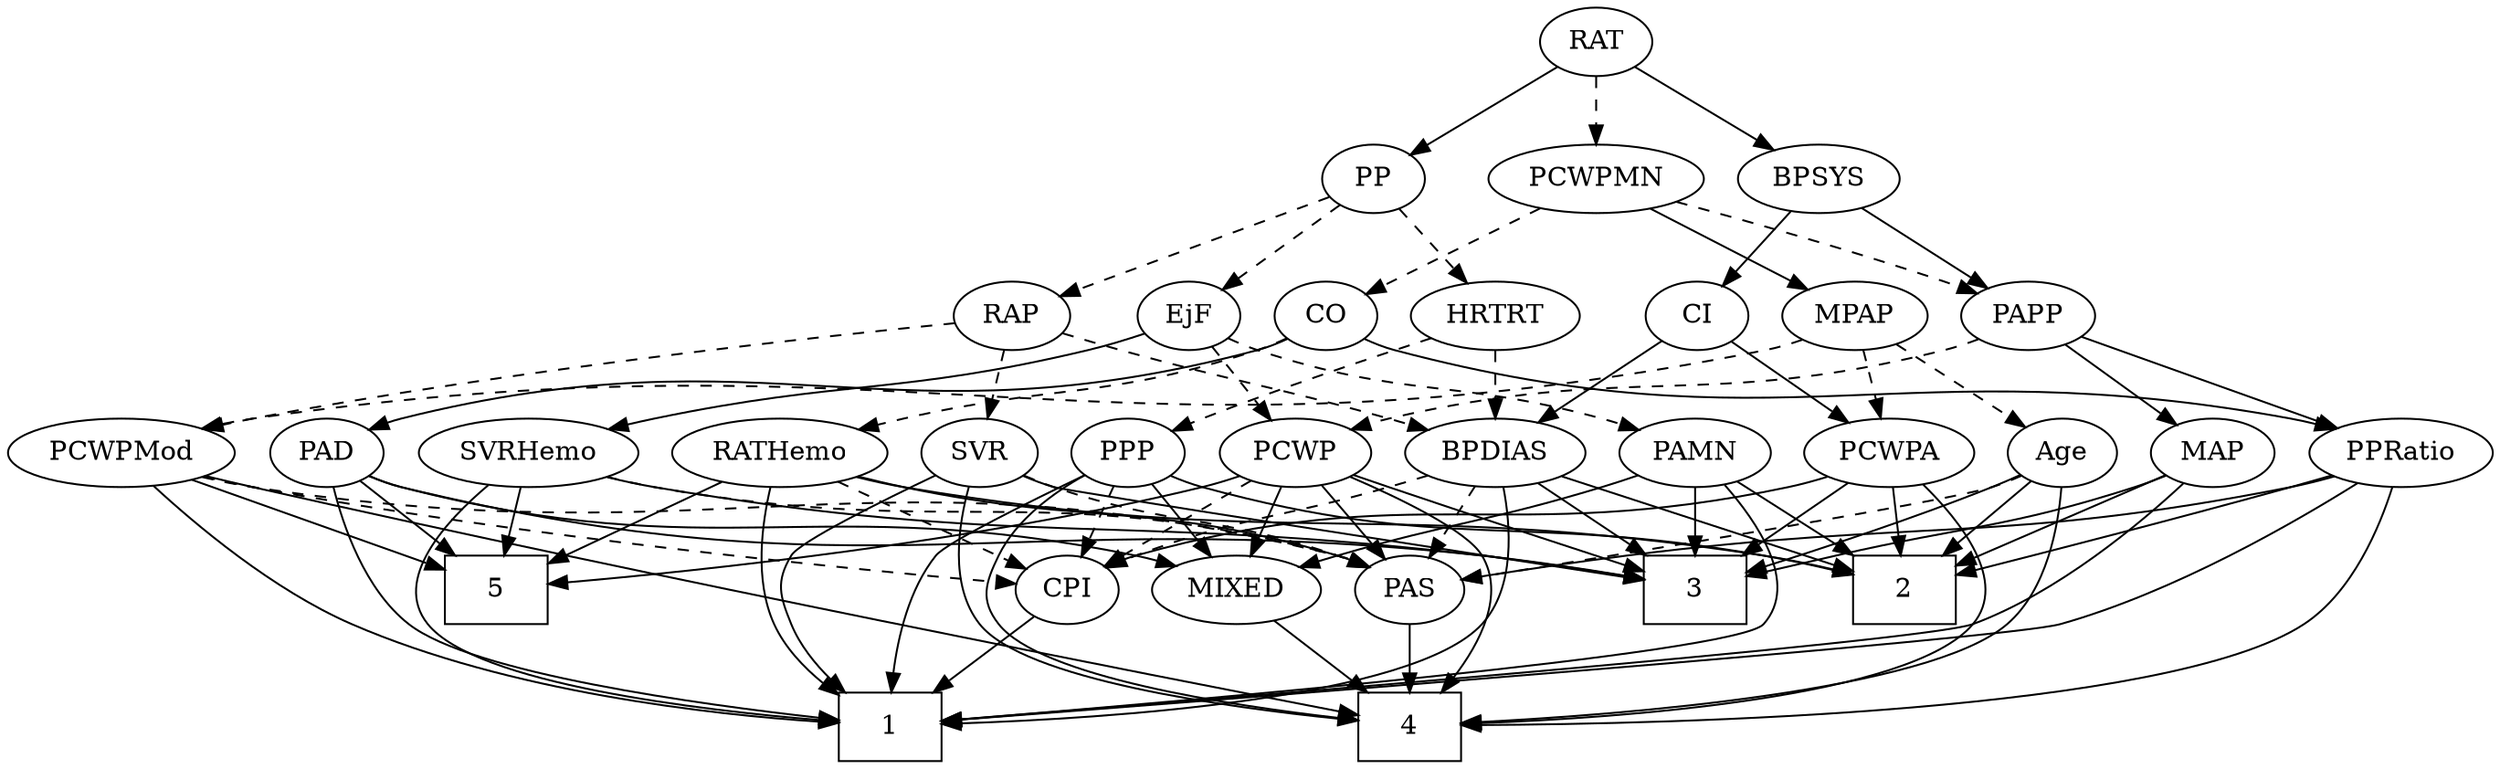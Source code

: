 strict digraph {
	graph [bb="0,0,1189.6,396"];
	node [label="\N"];
	1	[height=0.5,
		pos="710.6,18",
		shape=box,
		width=0.75];
	2	[height=0.5,
		pos="278.6,90",
		shape=box,
		width=0.75];
	3	[height=0.5,
		pos="464.6,90",
		shape=box,
		width=0.75];
	4	[height=0.5,
		pos="549.6,18",
		shape=box,
		width=0.75];
	5	[height=0.5,
		pos="930.6,90",
		shape=box,
		width=0.75];
	Age	[height=0.5,
		pos="304.6,162",
		width=0.75];
	Age -> 2	[pos="e,285.08,108.45 298.43,144.41 295.51,136.54 291.94,126.93 288.64,118.04",
		style=solid];
	Age -> 3	[pos="e,437.38,102.29 325.86,150.8 330.69,148.53 335.81,146.15 340.6,144 369.81,130.86 403.23,116.63 428,106.22",
		style=solid];
	Age -> 4	[pos="e,522.15,19.423 285.67,148.98 260.28,131.39 220.76,97.927 242.6,72 276.63,31.583 437.55,21.987 511.84,19.709",
		style=solid];
	PAS	[height=0.5,
		pos="782.6,90",
		width=0.75];
	Age -> PAS	[pos="e,762.13,102.18 325.06,149.82 330.02,147.54 335.39,145.41 340.6,144 515.43,96.588 571.76,155.41 746.6,108 748.55,107.47 750.52,106.84 \
752.49,106.14",
		style=dashed];
	EjF	[height=0.5,
		pos="648.6,234",
		width=0.75];
	PAMN	[height=0.5,
		pos="385.6,162",
		width=1.011];
	EjF -> PAMN	[pos="e,412.96,174.16 628.01,222.22 623.06,219.92 617.72,217.69 612.6,216 534.28,190.2 509.88,202.65 430.6,180 427.98,179.25 425.29,178.42 \
422.61,177.53",
		style=dashed];
	SVRHemo	[height=0.5,
		pos="943.6,162",
		width=1.3902];
	EjF -> SVRHemo	[pos="e,906.23,174.13 674.21,227.77 717.66,218.78 808.53,199.48 884.6,180 888.44,179.02 892.41,177.96 896.39,176.87",
		style=solid];
	PCWP	[height=0.5,
		pos="648.6,162",
		width=0.97491];
	EjF -> PCWP	[pos="e,648.6,180.1 648.6,215.7 648.6,207.98 648.6,198.71 648.6,190.11",
		style=dashed];
	RAP	[height=0.5,
		pos="880.6,234",
		width=0.77632];
	SVR	[height=0.5,
		pos="1039.6,162",
		width=0.77632];
	RAP -> SVR	[pos="e,1017.3,173.32 903.59,223.18 928.17,212.65 968.23,195.36 1002.6,180 1004.4,179.2 1006.2,178.37 1008.1,177.54",
		style=dashed];
	PCWPMod	[height=0.5,
		pos="1137.6,162",
		width=1.4443];
	RAP -> PCWPMod	[pos="e,1098.6,173.93 905.99,226.2 943.37,216.18 1015.4,196.8 1076.6,180 1080.6,178.9 1084.7,177.76 1088.9,176.61",
		style=dashed];
	BPDIAS	[height=0.5,
		pos="553.6,162",
		width=1.1735];
	RAP -> BPDIAS	[pos="e,584.96,174.18 853.69,229.04 804.02,221.47 694.76,203.57 604.6,180 601.39,179.16 598.09,178.23 594.79,177.24",
		style=dashed];
	MIXED	[height=0.5,
		pos="549.6,90",
		width=1.1193];
	MIXED -> 4	[pos="e,549.6,36.104 549.6,71.697 549.6,63.983 549.6,54.712 549.6,46.112",
		style=solid];
	MPAP	[height=0.5,
		pos="357.6,234",
		width=0.97491];
	MPAP -> Age	[pos="e,316.46,178.67 345.3,216.76 338.59,207.89 330.14,196.74 322.69,186.89",
		style=dashed];
	MPAP -> PCWPMod	[pos="e,1100.5,174.72 388.91,225.64 404.89,222.17 424.68,218.29 442.6,216 722.55,180.24 798.16,226.15 1076.6,180 1081.1,179.25 1085.8,\
178.3 1090.4,177.22",
		style=dashed];
	PCWPA	[height=0.5,
		pos="41.596,162",
		width=1.1555];
	MPAP -> PCWPA	[pos="e,72.305,174.3 329.22,223.26 321.01,220.67 312,218.03 303.6,216 210.69,193.6 184.24,203.46 91.596,180 88.441,179.2 85.199,178.3 \
81.956,177.33",
		style=dashed];
	BPSYS	[height=0.5,
		pos="256.6,306",
		width=1.0471];
	CI	[height=0.5,
		pos="185.6,234",
		width=0.75];
	BPSYS -> CI	[pos="e,200.34,249.54 240.84,289.46 231.11,279.87 218.48,267.42 207.75,256.84",
		style=solid];
	PAPP	[height=0.5,
		pos="262.6,234",
		width=0.88464];
	BPSYS -> PAPP	[pos="e,261.13,252.1 258.08,287.7 258.74,279.98 259.54,270.71 260.27,262.11",
		style=solid];
	PAD	[height=0.5,
		pos="730.6,162",
		width=0.79437];
	PAD -> 1	[pos="e,737.8,23.922 753.31,150.53 776.89,139.12 811.36,120.81 818.6,108 826.47,94.07 827.06,85.579 818.6,72 803.16,47.229 772.39,33.709 \
747.63,26.537",
		style=solid];
	PAD -> 3	[pos="e,491.82,104.74 708.83,150.21 703.61,147.92 697.98,145.68 692.6,144 612.73,119.03 585.18,133.61 501.48,107.81",
		style=solid];
	PAD -> 5	[pos="e,903.35,98.963 752.94,150.54 758.04,148.28 763.47,145.98 768.6,144 810.88,127.68 860.55,111.92 893.64,101.89",
		style=solid];
	PAD -> MIXED	[pos="e,580.51,101.79 708.2,150.69 703.1,148.42 697.68,146.08 692.6,144 658.39,130.03 618.99,115.54 590.21,105.25",
		style=solid];
	CO	[height=0.5,
		pos="576.6,234",
		width=0.75];
	CO -> PAD	[pos="e,708,173.12 597.89,222.86 602.71,220.59 607.83,218.2 612.6,216 620.91,212.17 666.54,191.7 698.56,177.35",
		style=solid];
	RATHemo	[height=0.5,
		pos="826.6,162",
		width=1.3721];
	CO -> RATHemo	[pos="e,789.87,174.12 597.22,222.34 602.17,220.04 607.5,217.77 612.6,216 679.82,192.67 699.76,198.01 768.6,180 772.37,179.01 776.27,177.95 \
780.19,176.86",
		style=dashed];
	PPRatio	[height=0.5,
		pos="140.6,162",
		width=1.1013];
	CO -> PPRatio	[pos="e,169.46,174.47 556.12,221.87 551.16,219.59 545.79,217.45 540.6,216 389.1,173.82 342.03,214.5 188.6,180 185.45,179.29 182.22,178.44 \
179,177.5",
		style=solid];
	PAS -> 4	[pos="e,576.84,24.709 761.54,78.291 756.7,76.045 751.53,73.811 746.6,72 692.16,52.005 626.76,35.905 586.7,26.898",
		style=solid];
	PAMN -> 1	[pos="e,683.47,23.18 387,143.71 389.62,123.34 397.13,89.997 418.6,72 428.34,63.83 596.78,36.731 673.3,24.765",
		style=solid];
	PAMN -> 2	[pos="e,304.61,108.02 364.46,147.17 349.83,137.6 330.04,124.65 313.14,113.6",
		style=solid];
	PAMN -> 3	[pos="e,445.27,108.13 402.74,145.81 412.91,136.79 426.04,125.16 437.59,114.93",
		style=solid];
	PAMN -> MIXED	[pos="e,521.52,102.98 412.31,149.6 439.42,138.03 481.62,120.01 512.08,107.01",
		style=solid];
	RATHemo -> 1	[pos="e,737.8,21.906 834.3,144.05 841.72,124.91 849.92,93.624 835.6,72 816.21,42.728 777.07,29.577 747.73,23.697",
		style=solid];
	RATHemo -> 2	[pos="e,305.69,94.131 790.96,149.46 783.62,147.4 775.9,145.45 768.6,144 619.53,114.51 579.65,124.56 428.6,108 390.14,103.79 346.17,98.78 \
315.82,95.296",
		style=solid];
	RATHemo -> 5	[pos="e,905.15,108.13 849.16,145.81 863.07,136.45 881.18,124.26 896.78,113.76",
		style=solid];
	RATHemo -> PAS	[pos="e,792.55,106.83 815.95,144.05 810.55,135.47 803.9,124.89 797.96,115.44",
		style=solid];
	CPI	[height=0.5,
		pos="710.6,90",
		width=0.75];
	RATHemo -> CPI	[pos="e,729.9,102.65 802.28,146.33 783.7,135.11 758.06,119.64 738.61,107.91",
		style=dashed];
	CPI -> 1	[pos="e,710.6,36.104 710.6,71.697 710.6,63.983 710.6,54.712 710.6,46.112",
		style=solid];
	RAT	[height=0.5,
		pos="362.6,378",
		width=0.75827];
	RAT -> BPSYS	[pos="e,277.93,321.09 343.65,364.49 327.78,354.01 304.86,338.87 286.52,326.76",
		style=solid];
	PCWPMN	[height=0.5,
		pos="362.6,306",
		width=1.3902];
	RAT -> PCWPMN	[pos="e,362.6,324.1 362.6,359.7 362.6,351.98 362.6,342.71 362.6,334.11",
		style=dashed];
	PP	[height=0.5,
		pos="569.6,306",
		width=0.75];
	RAT -> PP	[pos="e,546.13,314.94 386.34,368.97 423.31,356.47 494.71,332.32 536.64,318.14",
		style=solid];
	SVR -> 1	[pos="e,737.65,19.147 1044.9,144.33 1050.1,124.56 1054.8,91.817 1037.6,72 1000.3,29.121 825.57,20.861 747.94,19.323",
		style=solid];
	SVR -> 3	[pos="e,491.72,105.08 1018.6,149.76 1013.5,147.48 1007.9,145.37 1002.6,144 789.1,89.227 719.02,162.52 501.52,107.61",
		style=solid];
	SVR -> 4	[pos="e,576.89,22.812 1031.3,144.62 1019.8,123.86 997.06,88.77 966.6,72 852.05,8.9368 804.27,52.811 674.6,36 645.14,32.181 611.81,27.637 \
586.98,24.208",
		style=solid];
	SVR -> PAS	[pos="e,808.47,95.54 1018,150.21 1013,147.97 1007.7,145.76 1002.6,144 939.19,122.03 862.46,105.78 818.41,97.403",
		style=dashed];
	PCWPMod -> 1	[pos="e,737.8,18.792 1138.2,143.68 1137.9,123.29 1134.1,89.92 1113.6,72 1059.6,24.765 837.35,19.125 748.02,18.807",
		style=solid];
	PCWPMod -> 4	[pos="e,576.88,22.91 1119,144.93 1093.8,124.16 1046.6,88.711 999.6,72 862.66,23.321 818.83,53.794 674.6,36 645.12,32.363 611.79,27.808 \
586.96,24.329",
		style=solid];
	PCWPMod -> 5	[pos="e,957.67,100.16 1101.5,148.81 1063.9,136.08 1005.2,116.22 967.3,103.41",
		style=solid];
	PCWPMod -> PAS	[pos="e,808.72,94.869 1099.3,149.75 1091.8,147.71 1084,145.69 1076.6,144 984.46,122.9 874.5,104.98 818.79,96.409",
		style=dashed];
	PCWPMod -> CPI	[pos="e,731.08,102.1 1100.1,149.51 1092.4,147.44 1084.3,145.48 1076.6,144 931.72,116.1 888.59,148.05 746.6,108 744.65,107.45 742.68,106.81 \
740.71,106.09",
		style=dashed];
	PCWPA -> 2	[pos="e,251.53,98.202 72.989,150.05 79.14,147.98 85.556,145.88 91.596,144 143.28,127.9 203.62,111.17 241.47,100.92",
		style=solid];
	PCWPA -> 3	[pos="e,437.42,94.193 72.005,149.65 78.411,147.55 85.176,145.53 91.596,144 154.99,128.86 345.75,105.17 427.14,95.42",
		style=solid];
	PCWPA -> 4	[pos="e,522.32,19.056 60.141,145.51 85.715,125.07 134.06,89.603 181.6,72 296.8,29.34 444.1,20.817 512.1,19.252",
		style=solid];
	PCWPA -> CPI	[pos="e,684.87,95.501 71.661,149.39 78.151,147.28 85.036,145.33 91.596,144 313.02,99.273 374.08,132.97 598.6,108 624.25,105.15 653.03,\
100.75 674.99,97.146",
		style=solid];
	PCWPMN -> MPAP	[pos="e,358.82,252.1 361.36,287.7 360.81,279.98 360.15,270.71 359.53,262.11",
		style=solid];
	PCWPMN -> CO	[pos="e,555.51,245.61 402.41,295 438.87,285.42 494.07,269.8 540.6,252 542.44,251.3 544.31,250.54 546.19,249.75",
		style=dashed];
	PCWPMN -> PAPP	[pos="e,282.03,248.6 340.4,289.46 325.64,279.13 306.14,265.48 290.36,254.43",
		style=dashed];
	SVRHemo -> 1	[pos="e,737.87,20.446 955.66,144.4 968.15,125 983.62,92.915 966.6,72 939.45,38.659 812.28,25.64 748,21.123",
		style=solid];
	SVRHemo -> 3	[pos="e,491.74,105.01 907.34,149.4 899.88,147.34 892.03,145.41 884.6,144 719.46,112.75 667.93,151.7 501.8,107.74",
		style=solid];
	SVRHemo -> 5	[pos="e,933.77,108.1 940.38,143.7 938.95,135.98 937.23,126.71 935.63,118.11",
		style=solid];
	SVRHemo -> PAS	[pos="e,804.86,100.68 912.93,147.67 884.7,135.39 842.97,117.25 814.38,104.82",
		style=dashed];
	BPDIAS -> 1	[pos="e,691.57,36.21 570.7,145.53 597.95,120.88 651.46,72.487 683.82,43.214",
		style=solid];
	BPDIAS -> 2	[pos="e,305.69,96.592 521.9,149.95 515.54,147.87 508.88,145.79 502.6,144 437.34,125.44 360.12,108.19 315.5,98.672",
		style=solid];
	BPDIAS -> 3	[pos="e,486.37,108.13 534.28,145.81 522.6,136.62 507.46,124.71 494.28,114.34",
		style=solid];
	BPDIAS -> PAS	[pos="e,761.56,101.76 585.31,150.03 591.67,147.94 598.33,145.84 604.6,144 667.08,125.69 685.32,130 746.6,108 748.45,107.33 750.34,106.61 \
752.23,105.84",
		style=dashed];
	BPDIAS -> CPI	[pos="e,688.83,100.7 581.66,148.49 609.12,136.24 650.85,117.64 679.35,104.93",
		style=dashed];
	MAP	[height=0.5,
		pos="228.6,162",
		width=0.84854];
	MAP -> 1	[pos="e,683.32,22.955 225.75,143.82 223.47,123.55 223.32,90.312 242.6,72 298.17,19.219 509.51,45.165 585.6,36 615.09,32.448 648.41,27.888 \
673.24,24.385",
		style=solid];
	MAP -> 2	[pos="e,266.24,108.29 239.94,145.12 245.94,136.72 253.46,126.2 260.26,116.67",
		style=solid];
	MAP -> 3	[pos="e,437.29,97.125 252.08,150.39 257.45,148.13 263.18,145.87 268.6,144 322.99,125.19 387.74,108.81 427.5,99.417",
		style=solid];
	PP -> EjF	[pos="e,633.02,248.8 585.2,291.17 596.67,281.01 612.45,267.03 625.39,255.56",
		style=dashed];
	PP -> RAP	[pos="e,854.3,240.92 594.78,299.33 649.71,286.97 780.45,257.54 844.28,243.17",
		style=dashed];
	HRTRT	[height=0.5,
		pos="491.6,234",
		width=1.1013];
	PP -> HRTRT	[pos="e,508.88,250.51 554.19,291.17 543.48,281.56 528.97,268.54 516.62,257.46",
		style=dashed];
	PPP	[height=0.5,
		pos="466.6,162",
		width=0.75];
	PPP -> 1	[pos="e,683.46,23.146 451.95,146.7 434.47,127.91 409.82,94.629 428.6,72 436.42,62.571 598.78,36.33 673.52,24.688",
		style=solid];
	PPP -> 2	[pos="e,305.83,99.532 445.44,150.56 440.61,148.3 435.46,145.99 430.6,144 391.85,128.15 346.41,112.7 315.37,102.61",
		style=solid];
	PPP -> 4	[pos="e,522.35,19.424 444.45,151.35 427.64,142.69 405.73,128.21 395.6,108 388.42,93.697 386.3,85.025 395.6,72 421.9,35.128 475.58,23.648 \
512.08,20.22",
		style=solid];
	PPP -> MIXED	[pos="e,531.5,106.26 482.99,147.17 494.58,137.4 510.33,124.11 523.61,112.91",
		style=solid];
	PPP -> CPI	[pos="e,684.83,95.905 487.63,150.24 492.47,148 497.65,145.78 502.6,144 561.59,122.78 632.88,106.56 674.82,97.932",
		style=dashed];
	PPRatio -> 1	[pos="e,683.32,23 150.38,144.48 163.76,123.57 189.88,88.314 222.6,72 295.14,35.825 505.09,45.464 585.6,36 615.1,32.532 648.42,27.967 673.24,\
24.441",
		style=solid];
	PPRatio -> 2	[pos="e,251.21,104.89 166.23,148 187.56,137.18 218.19,121.64 242.09,109.52",
		style=solid];
	PPRatio -> 4	[pos="e,522.48,18.258 152.51,144.46 168.32,123.87 198.27,89.317 232.6,72 325.37,25.195 450.92,18.44 512.46,18.235",
		style=solid];
	PPRatio -> PAS	[pos="e,762.54,102.1 169.17,149.43 175.47,147.29 182.19,145.32 188.6,144 432.04,94.042 505.98,170.16 746.6,108 748.77,107.44 750.97,106.74 \
753.16,105.96",
		style=solid];
	PCWP -> 3	[pos="e,491.98,104.3 621.66,150.42 616.04,148.26 610.13,146.03 604.6,144 561.45,128.2 547.56,126.62 501.33,108.1",
		style=solid];
	PCWP -> 4	[pos="e,567.48,36.244 640.66,144.22 631.6,125.78 615.8,95.646 598.6,72 591.41,62.125 582.6,52.088 574.43,43.443",
		style=solid];
	PCWP -> 5	[pos="e,903.49,95.669 675.37,149.92 681,147.8 686.95,145.71 692.6,144 762.47,122.85 846.21,106.14 893.42,97.492",
		style=solid];
	PCWP -> MIXED	[pos="e,570.28,105.63 628.56,146.83 614.26,136.72 594.8,122.96 578.78,111.63",
		style=solid];
	PCWP -> PAS	[pos="e,761.82,101.85 672.24,148.65 694.66,136.93 728.43,119.29 752.71,106.61",
		style=solid];
	PCWP -> CPI	[pos="e,697.43,105.86 662.67,145.12 670.98,135.73 681.64,123.7 690.79,113.36",
		style=dashed];
	CI -> PCWPA	[pos="e,68.328,175.99 164.35,222.67 141.53,211.58 104.89,193.77 77.565,180.48",
		style=solid];
	CI -> BPDIAS	[pos="e,522.58,174.4 206.1,221.97 211.06,219.68 216.42,217.51 221.6,216 342.45,180.68 379.85,208.04 502.6,180 505.97,179.23 509.44,178.32 \
512.91,177.34",
		style=solid];
	PAPP -> MAP	[pos="e,236.6,179.47 254.54,216.41 250.52,208.13 245.56,197.92 241.06,188.66",
		style=solid];
	PAPP -> PPRatio	[pos="e,164.41,176.67 241.07,220.65 222.27,209.86 194.72,194.05 173.22,181.72",
		style=solid];
	PAPP -> PCWP	[pos="e,622.41,174.32 288.26,223.34 296.28,220.62 305.22,217.89 313.6,216 440.71,187.25 478.2,211.72 604.6,180 607.26,179.33 609.98,178.55 \
612.7,177.69",
		style=dashed];
	HRTRT -> BPDIAS	[pos="e,539.15,179.31 505.67,217.12 513.56,208.2 523.56,196.91 532.39,186.94",
		style=dashed];
	HRTRT -> PPP	[pos="e,472.59,179.79 485.54,216.05 482.69,208.06 479.21,198.33 476.02,189.4",
		style=dashed];
}
